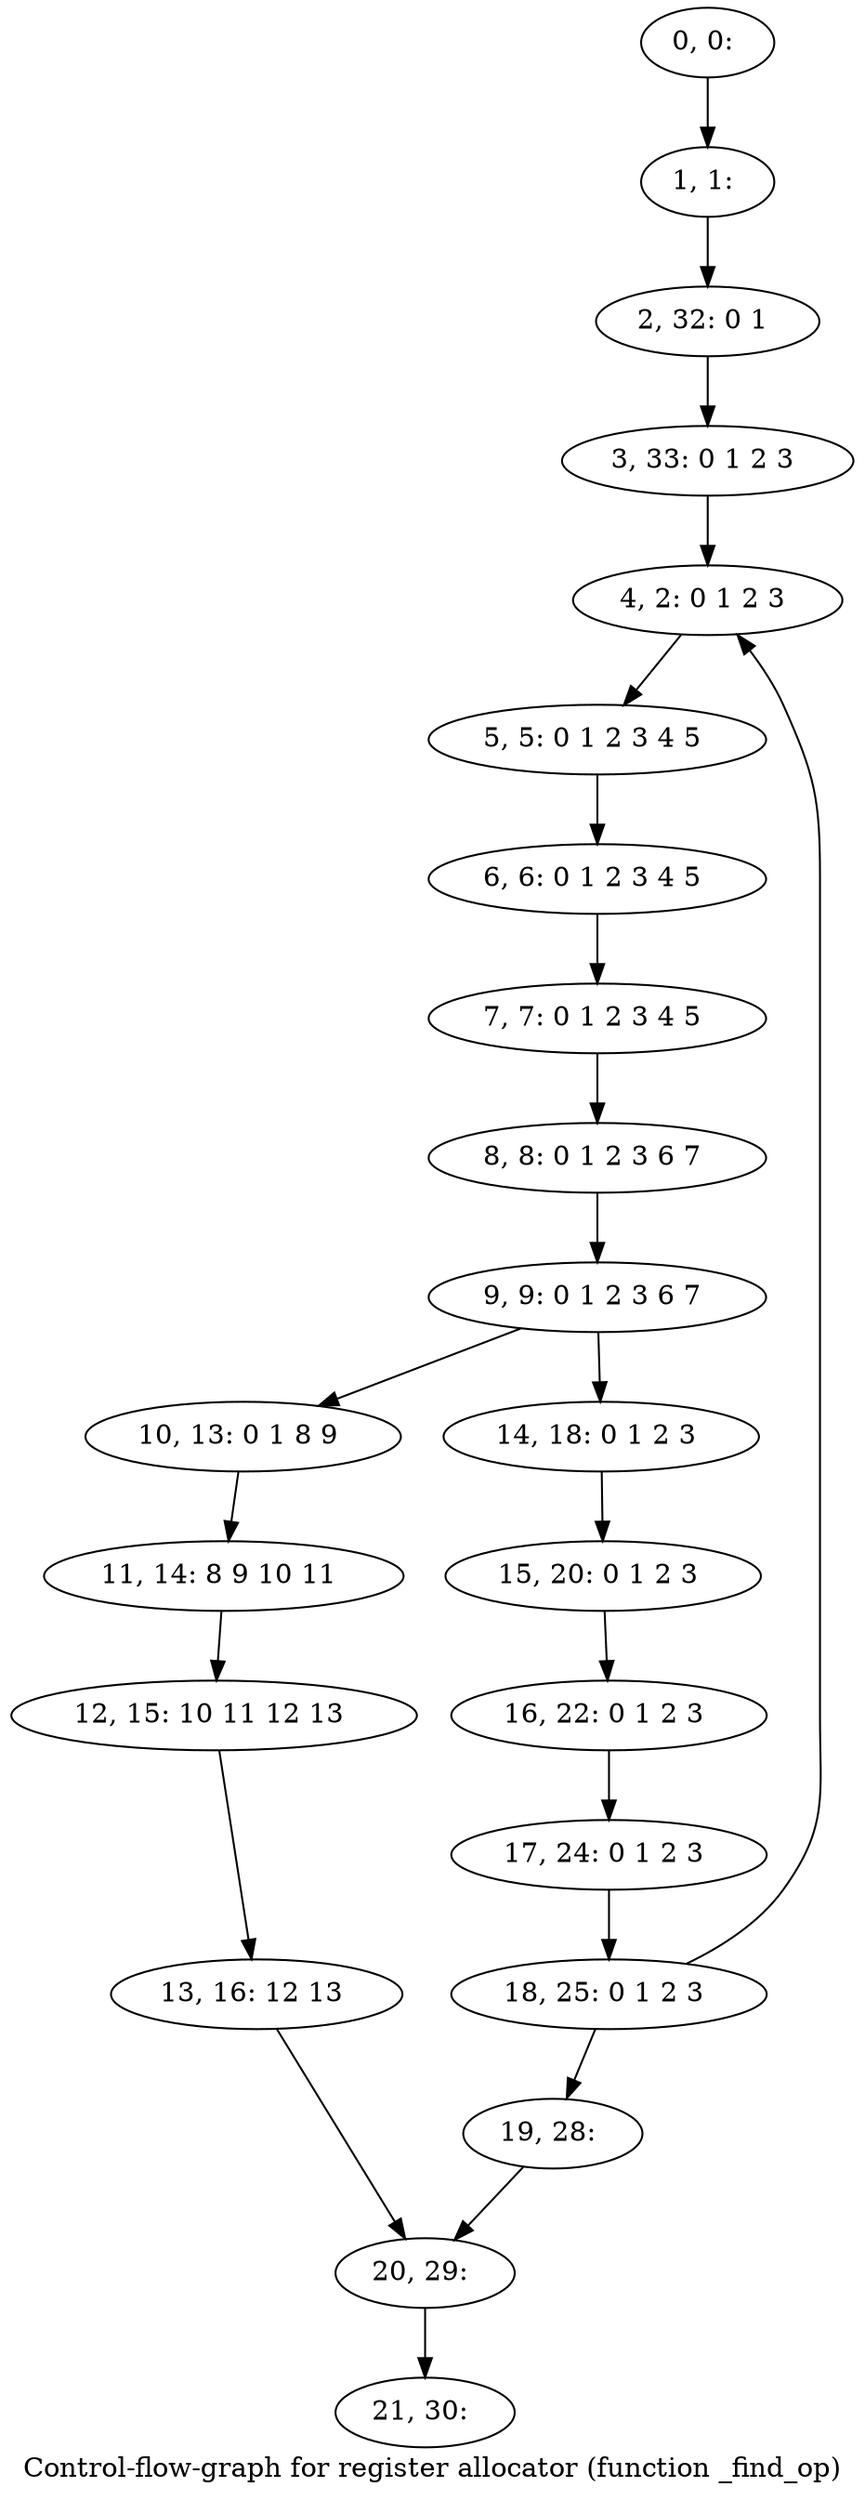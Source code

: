 digraph G {
graph [label="Control-flow-graph for register allocator (function _find_op)"]
0[label="0, 0: "];
1[label="1, 1: "];
2[label="2, 32: 0 1 "];
3[label="3, 33: 0 1 2 3 "];
4[label="4, 2: 0 1 2 3 "];
5[label="5, 5: 0 1 2 3 4 5 "];
6[label="6, 6: 0 1 2 3 4 5 "];
7[label="7, 7: 0 1 2 3 4 5 "];
8[label="8, 8: 0 1 2 3 6 7 "];
9[label="9, 9: 0 1 2 3 6 7 "];
10[label="10, 13: 0 1 8 9 "];
11[label="11, 14: 8 9 10 11 "];
12[label="12, 15: 10 11 12 13 "];
13[label="13, 16: 12 13 "];
14[label="14, 18: 0 1 2 3 "];
15[label="15, 20: 0 1 2 3 "];
16[label="16, 22: 0 1 2 3 "];
17[label="17, 24: 0 1 2 3 "];
18[label="18, 25: 0 1 2 3 "];
19[label="19, 28: "];
20[label="20, 29: "];
21[label="21, 30: "];
0->1 ;
1->2 ;
2->3 ;
3->4 ;
4->5 ;
5->6 ;
6->7 ;
7->8 ;
8->9 ;
9->10 ;
9->14 ;
10->11 ;
11->12 ;
12->13 ;
13->20 ;
14->15 ;
15->16 ;
16->17 ;
17->18 ;
18->19 ;
18->4 ;
19->20 ;
20->21 ;
}
